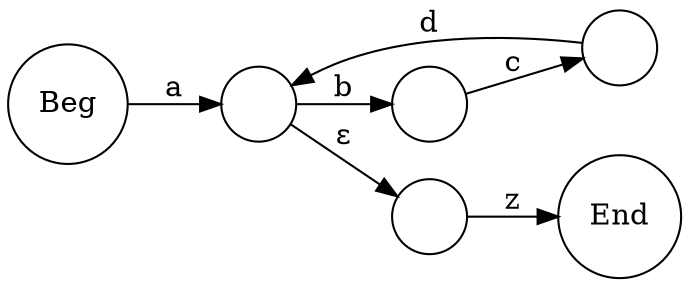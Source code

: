 digraph tokex {
	labelloc="t";
	label="";
	graph [dpi=200];
	rankdir=LR;
	fontname="Helvetica";
	edge [arrowhead=normal,arrowtail=dot];
	node [shape=circle];
	# Auto-generated by Tokex.

	0 [label=""];
	1 [label=""];
	2 [label=""];
	Beg [label="Beg"];
	4 [label=""];
	End [label="End"];
	Beg -> 0 [label="a"];
	0 -> 4 [label=<&epsilon;>];
	0 -> 1 [label="b"];
	4 -> End [label="z"];
	1 -> 2 [label="c"];
	2 -> 0 [label="d"];
}
